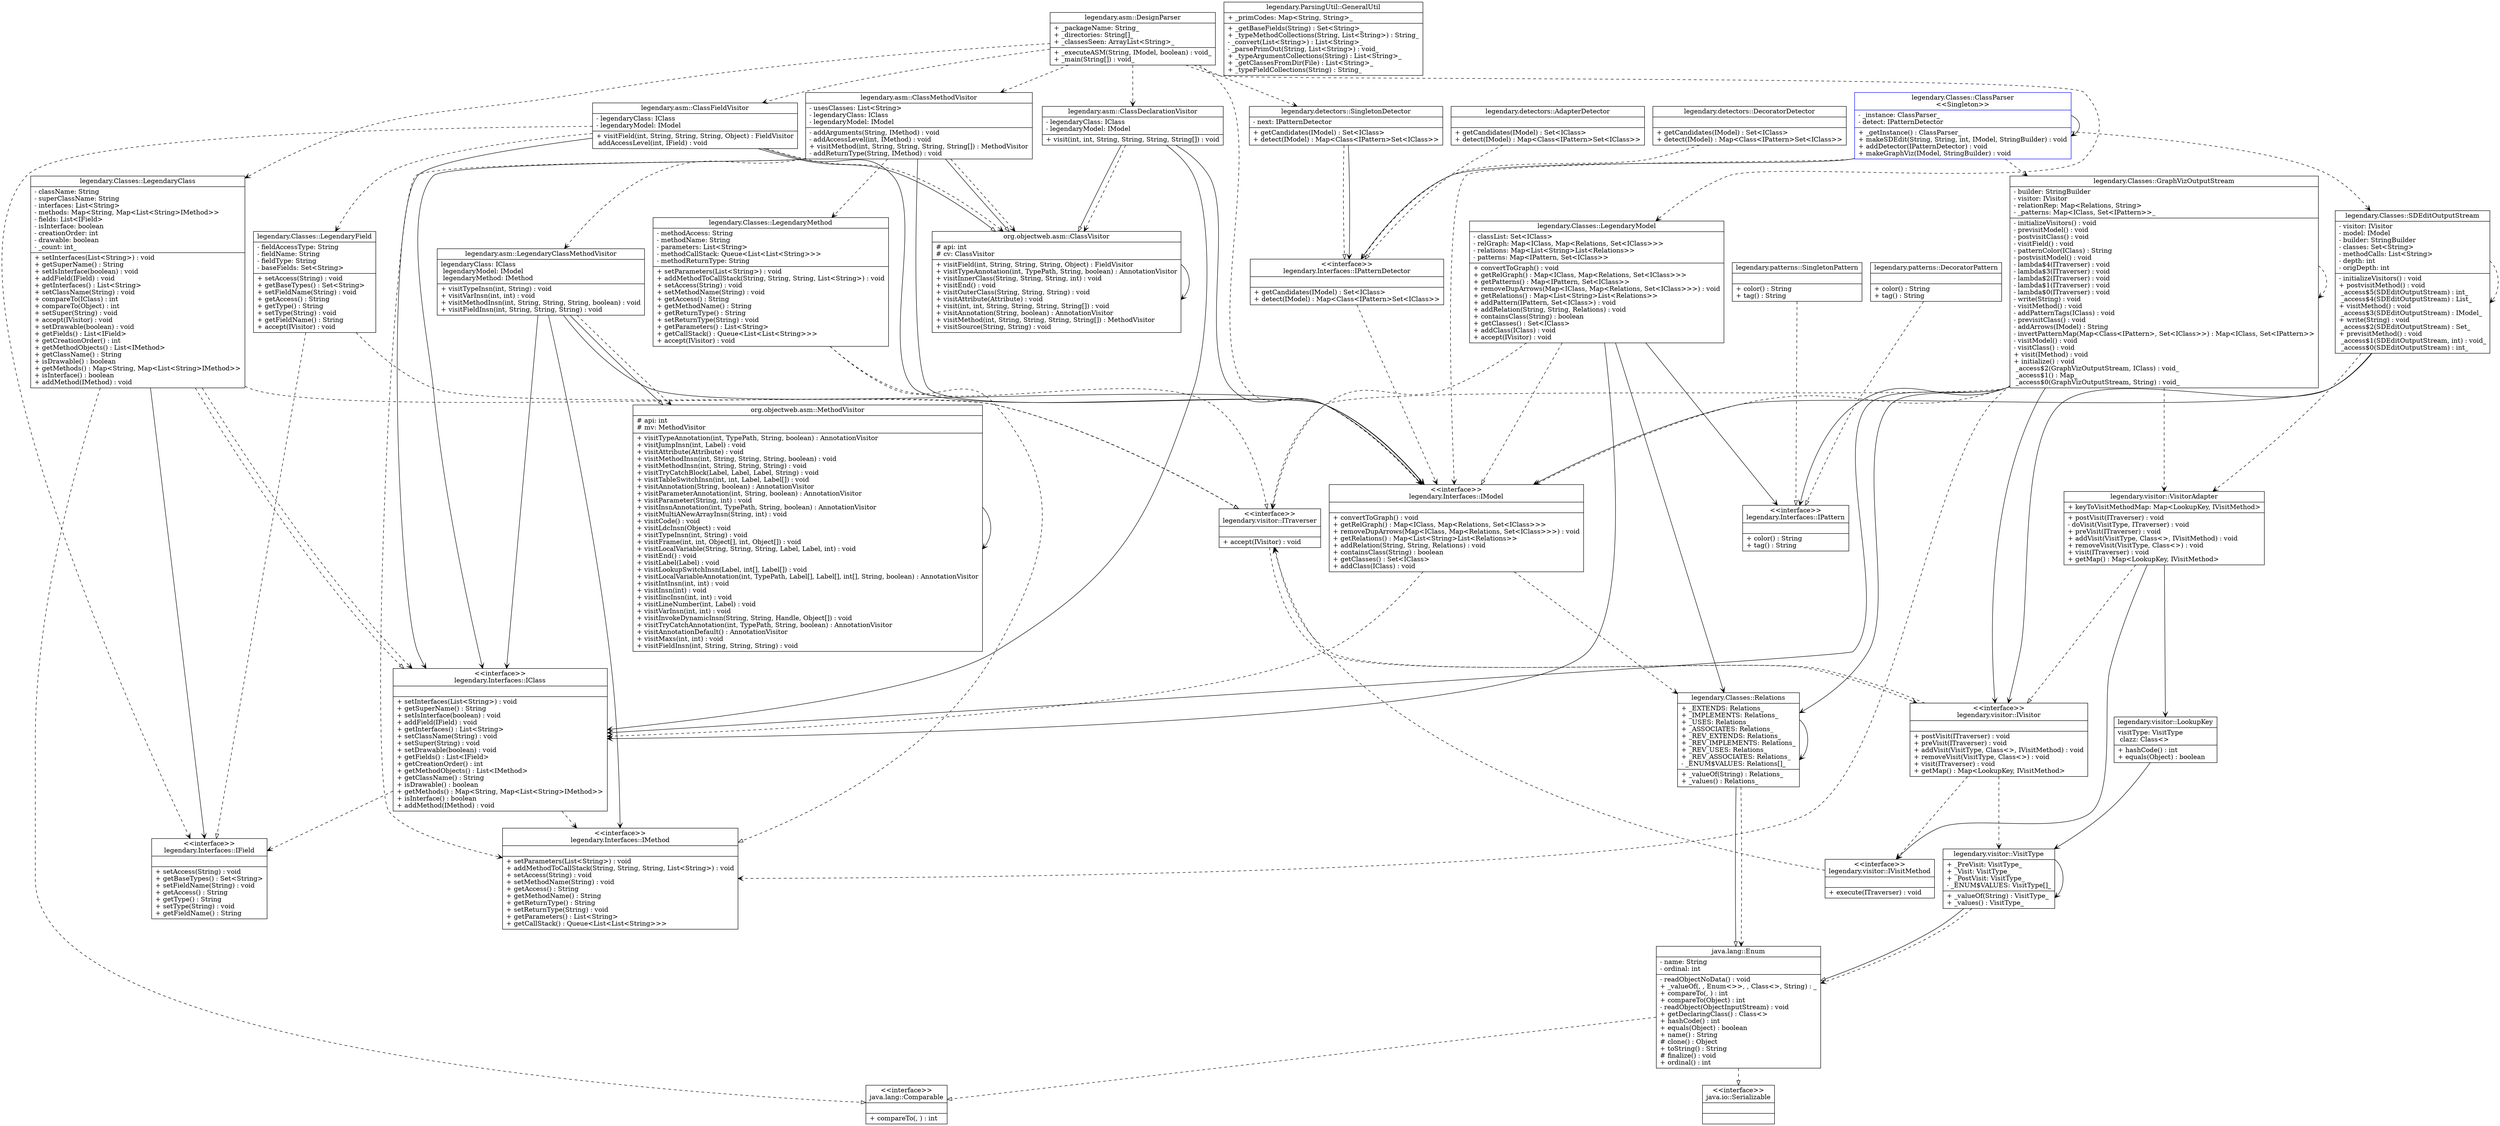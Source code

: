 digraph G{
	node [shape = "record"]
legendaryasmClassDeclarationVisitor [
	label = "{legendary.asm::ClassDeclarationVisitor|
	- legendaryClass: IClass\l
	- legendaryModel: IModel\l
	|
	+ visit(int, int, String, String, String, String[]) : void\l
	}"
	]
orgobjectwebasmClassVisitor [
	label = "{org.objectweb.asm::ClassVisitor|
	# api: int\l
	# cv: ClassVisitor\l
	|
	+ visitField(int, String, String, String, Object) : FieldVisitor\l
	+ visitTypeAnnotation(int, TypePath, String, boolean) : AnnotationVisitor\l
	+ visitInnerClass(String, String, String, int) : void\l
	+ visitEnd() : void\l
	+ visitOuterClass(String, String, String) : void\l
	+ visitAttribute(Attribute) : void\l
	+ visit(int, int, String, String, String, String[]) : void\l
	+ visitAnnotation(String, boolean) : AnnotationVisitor\l
	+ visitMethod(int, String, String, String, String[]) : MethodVisitor\l
	+ visitSource(String, String) : void\l
	}"
	]
legendaryasmClassFieldVisitor [
	label = "{legendary.asm::ClassFieldVisitor|
	- legendaryClass: IClass\l
	- legendaryModel: IModel\l
	|
	+ visitField(int, String, String, String, Object) : FieldVisitor\l
	 addAccessLevel(int, IField) : void\l
	}"
	]
legendaryasmClassMethodVisitor [
	label = "{legendary.asm::ClassMethodVisitor|
	- usesClasses: List\<String\>\l
	- legendaryClass: IClass\l
	- legendaryModel: IModel\l
	|
	- addArguments(String, IMethod) : void\l
	- addAccessLevel(int, IMethod) : void\l
	+ visitMethod(int, String, String, String, String[]) : MethodVisitor\l
	- addReturnType(String, IMethod) : void\l
	}"
	]
legendaryasmDesignParser [
	label = "{legendary.asm::DesignParser|
	+ _packageName: String_\l
	+ _directories: String[]_\l
	+ _classesSeen: ArrayList\<String\>_\l
	|
	+ _executeASM(String, IModel, boolean) : void_\l
	+ _main(String[]) : void_\l
	}"
	]
legendaryasmLegendaryClassMethodVisitor [
	label = "{legendary.asm::LegendaryClassMethodVisitor|
	 legendaryClass: IClass\l
	 legendaryModel: IModel\l
	 legendaryMethod: IMethod\l
	|
	+ visitTypeInsn(int, String) : void\l
	+ visitVarInsn(int, int) : void\l
	+ visitMethodInsn(int, String, String, String, boolean) : void\l
	+ visitFieldInsn(int, String, String, String) : void\l
	}"
	]
orgobjectwebasmMethodVisitor [
	label = "{org.objectweb.asm::MethodVisitor|
	# api: int\l
	# mv: MethodVisitor\l
	|
	+ visitTypeAnnotation(int, TypePath, String, boolean) : AnnotationVisitor\l
	+ visitJumpInsn(int, Label) : void\l
	+ visitAttribute(Attribute) : void\l
	+ visitMethodInsn(int, String, String, String, boolean) : void\l
	+ visitMethodInsn(int, String, String, String) : void\l
	+ visitTryCatchBlock(Label, Label, Label, String) : void\l
	+ visitTableSwitchInsn(int, int, Label, Label[]) : void\l
	+ visitAnnotation(String, boolean) : AnnotationVisitor\l
	+ visitParameterAnnotation(int, String, boolean) : AnnotationVisitor\l
	+ visitParameter(String, int) : void\l
	+ visitInsnAnnotation(int, TypePath, String, boolean) : AnnotationVisitor\l
	+ visitMultiANewArrayInsn(String, int) : void\l
	+ visitCode() : void\l
	+ visitLdcInsn(Object) : void\l
	+ visitTypeInsn(int, String) : void\l
	+ visitFrame(int, int, Object[], int, Object[]) : void\l
	+ visitLocalVariable(String, String, String, Label, Label, int) : void\l
	+ visitEnd() : void\l
	+ visitLabel(Label) : void\l
	+ visitLookupSwitchInsn(Label, int[], Label[]) : void\l
	+ visitLocalVariableAnnotation(int, TypePath, Label[], Label[], int[], String, boolean) : AnnotationVisitor\l
	+ visitIntInsn(int, int) : void\l
	+ visitInsn(int) : void\l
	+ visitIincInsn(int, int) : void\l
	+ visitLineNumber(int, Label) : void\l
	+ visitVarInsn(int, int) : void\l
	+ visitInvokeDynamicInsn(String, String, Handle, Object[]) : void\l
	+ visitTryCatchAnnotation(int, TypePath, String, boolean) : AnnotationVisitor\l
	+ visitAnnotationDefault() : AnnotationVisitor\l
	+ visitMaxs(int, int) : void\l
	+ visitFieldInsn(int, String, String, String) : void\l
	}"
	]
legendaryClassesClassParser [
	label = "{legendary.Classes::ClassParser\n\<\<Singleton\>\>|
	- _instance: ClassParser_\l
	- detect: IPatternDetector\l
	|
	+ _getInstance() : ClassParser_\l
	+ makeSDEdit(String, String, int, IModel, StringBuilder) : void\l
	+ addDetector(IPatternDetector) : void\l
	+ makeGraphViz(IModel, StringBuilder) : void\l
	}"
	color = blue]
legendaryClassesGraphVizOutputStream [
	label = "{legendary.Classes::GraphVizOutputStream|
	- builder: StringBuilder\l
	- visitor: IVisitor\l
	- relationRep: Map\<Relations, String\>\l
	- _patterns: Map\<IClass, Set\<IPattern\>\>_\l
	|
	- initializeVisitors() : void\l
	- previsitModel() : void\l
	- postvisitClass() : void\l
	- visitField() : void\l
	- patternColor(IClass) : String\l
	- postvisitModel() : void\l
	- lambda$4(ITraverser) : void\l
	- lambda$3(ITraverser) : void\l
	- lambda$2(ITraverser) : void\l
	- lambda$1(ITraverser) : void\l
	- lambda$0(ITraverser) : void\l
	- write(String) : void\l
	- visitMethod() : void\l
	- addPatternTags(IClass) : void\l
	- previsitClass() : void\l
	- addArrows(IModel) : String\l
	- invertPatternMap(Map\<Class\<IPattern\>, Set\<IClass\>\>) : Map\<IClass, Set\<IPattern\>\>\l
	- visitModel() : void\l
	- visitClass() : void\l
	+ visit(IMethod) : void\l
	+ initialize() : void\l
	 _access$2(GraphVizOutputStream, IClass) : void_\l
	 _access$1() : Map_\l
	 _access$0(GraphVizOutputStream, String) : void_\l
	}"
	]
legendaryClassesLegendaryClass [
	label = "{legendary.Classes::LegendaryClass|
	- className: String\l
	- superClassName: String\l
	- interfaces: List\<String\>\l
	- methods: Map\<String, Map\<List\<String\>IMethod\>\>\l
	- fields: List\<IField\>\l
	- isInterface: boolean\l
	- creationOrder: int\l
	- drawable: boolean\l
	- _count: int_\l
	|
	+ setInterfaces(List\<String\>) : void\l
	+ getSuperName() : String\l
	+ setIsInterface(boolean) : void\l
	+ addField(IField) : void\l
	+ getInterfaces() : List\<String\>\l
	+ setClassName(String) : void\l
	+ compareTo(IClass) : int\l
	+ compareTo(Object) : int\l
	+ setSuper(String) : void\l
	+ accept(IVisitor) : void\l
	+ setDrawable(boolean) : void\l
	+ getFields() : List\<IField\>\l
	+ getCreationOrder() : int\l
	+ getMethodObjects() : List\<IMethod\>\l
	+ getClassName() : String\l
	+ isDrawable() : boolean\l
	+ getMethods() : Map\<String, Map\<List\<String\>IMethod\>\>\l
	+ isInterface() : boolean\l
	+ addMethod(IMethod) : void\l
	}"
	]
javalangComparable [
	label = "{\<\<interface\>\>\njava.lang::Comparable|
	|
	+ compareTo(, ) : int\l
	}"
	]
legendaryClassesLegendaryField [
	label = "{legendary.Classes::LegendaryField|
	- fieldAccessType: String\l
	- fieldName: String\l
	- fieldType: String\l
	- baseFields: Set\<String\>\l
	|
	+ setAccess(String) : void\l
	+ getBaseTypes() : Set\<String\>\l
	+ setFieldName(String) : void\l
	+ getAccess() : String\l
	+ getType() : String\l
	+ setType(String) : void\l
	+ getFieldName() : String\l
	+ accept(IVisitor) : void\l
	}"
	]
legendaryClassesLegendaryMethod [
	label = "{legendary.Classes::LegendaryMethod|
	- methodAccess: String\l
	- methodName: String\l
	- parameters: List\<String\>\l
	- methodCallStack: Queue\<List\<List\<String\>\>\>\l
	- methodReturnType: String\l
	|
	+ setParameters(List\<String\>) : void\l
	+ addMethodToCallStack(String, String, String, List\<String\>) : void\l
	+ setAccess(String) : void\l
	+ setMethodName(String) : void\l
	+ getAccess() : String\l
	+ getMethodName() : String\l
	+ getReturnType() : String\l
	+ setReturnType(String) : void\l
	+ getParameters() : List\<String\>\l
	+ getCallStack() : Queue\<List\<List\<String\>\>\>\l
	+ accept(IVisitor) : void\l
	}"
	]
legendaryClassesLegendaryModel [
	label = "{legendary.Classes::LegendaryModel|
	- classList: Set\<IClass\>\l
	- relGraph: Map\<IClass, Map\<Relations, Set\<IClass\>\>\>\l
	- relations: Map\<List\<String\>List\<Relations\>\>\l
	- patterns: Map\<IPattern, Set\<IClass\>\>\l
	|
	+ convertToGraph() : void\l
	+ getRelGraph() : Map\<IClass, Map\<Relations, Set\<IClass\>\>\>\l
	+ getPatterns() : Map\<IPattern, Set\<IClass\>\>\l
	+ removeDupArrows(Map\<IClass, Map\<Relations, Set\<IClass\>\>\>) : void\l
	+ getRelations() : Map\<List\<String\>List\<Relations\>\>\l
	+ addPattern(IPattern, Set\<IClass\>) : void\l
	+ addRelation(String, String, Relations) : void\l
	+ containsClass(String) : boolean\l
	+ getClasses() : Set\<IClass\>\l
	+ addClass(IClass) : void\l
	+ accept(IVisitor) : void\l
	}"
	]
legendaryClassesRelations [
	label = "{legendary.Classes::Relations|
	+ _EXTENDS: Relations_\l
	+ _IMPLEMENTS: Relations_\l
	+ _USES: Relations_\l
	+ _ASSOCIATES: Relations_\l
	+ _REV_EXTENDS: Relations_\l
	+ _REV_IMPLEMENTS: Relations_\l
	+ _REV_USES: Relations_\l
	+ _REV_ASSOCIATES: Relations_\l
	- _ENUM$VALUES: Relations[]_\l
	|
	+ _valueOf(String) : Relations_\l
	+ _values() : Relations_\l
	}"
	]
javalangEnum [
	label = "{java.lang::Enum|
	- name: String\l
	- ordinal: int\l
	|
	- readObjectNoData() : void\l
	+ _valueOf(, , Enum\<\>\>, , Class\<\>, String) : _\l
	+ compareTo(, ) : int\l
	+ compareTo(Object) : int\l
	- readObject(ObjectInputStream) : void\l
	+ getDeclaringClass() : Class\<\>\l
	+ hashCode() : int\l
	+ equals(Object) : boolean\l
	+ name() : String\l
	# clone() : Object\l
	+ toString() : String\l
	# finalize() : void\l
	+ ordinal() : int\l
	}"
	]
javalangComparable [
	label = "{\<\<interface\>\>\njava.lang::Comparable|
	|
	+ compareTo(, ) : int\l
	}"
	]
javaioSerializable [
	label = "{\<\<interface\>\>\njava.io::Serializable|
	|
	}"
	]
legendaryClassesSDEditOutputStream [
	label = "{legendary.Classes::SDEditOutputStream|
	- visitor: IVisitor\l
	- model: IModel\l
	- builder: StringBuilder\l
	- classes: Set\<String\>\l
	- methodCalls: List\<String\>\l
	- depth: int\l
	- origDepth: int\l
	|
	- initializeVisitors() : void\l
	+ postvisitMethod() : void\l
	 _access$5(SDEditOutputStream) : int_\l
	 _access$4(SDEditOutputStream) : List_\l
	+ visitMethod() : void\l
	 _access$3(SDEditOutputStream) : IModel_\l
	+ write(String) : void\l
	 _access$2(SDEditOutputStream) : Set_\l
	+ previsitMethod() : void\l
	 _access$1(SDEditOutputStream, int) : void_\l
	 _access$0(SDEditOutputStream) : int_\l
	}"
	]
legendarydetectorsAdapterDetector [
	label = "{legendary.detectors::AdapterDetector|
	|
	+ getCandidates(IModel) : Set\<IClass\>\l
	+ detect(IModel) : Map\<Class\<IPattern\>Set\<IClass\>\>\l
	}"
	]
legendarydetectorsDecoratorDetector [
	label = "{legendary.detectors::DecoratorDetector|
	|
	+ getCandidates(IModel) : Set\<IClass\>\l
	+ detect(IModel) : Map\<Class\<IPattern\>Set\<IClass\>\>\l
	}"
	]
legendarydetectorsSingletonDetector [
	label = "{legendary.detectors::SingletonDetector|
	- next: IPatternDetector\l
	|
	+ getCandidates(IModel) : Set\<IClass\>\l
	+ detect(IModel) : Map\<Class\<IPattern\>Set\<IClass\>\>\l
	}"
	]
legendaryInterfacesIClass [
	label = "{\<\<interface\>\>\nlegendary.Interfaces::IClass|
	|
	+ setInterfaces(List\<String\>) : void\l
	+ getSuperName() : String\l
	+ setIsInterface(boolean) : void\l
	+ addField(IField) : void\l
	+ getInterfaces() : List\<String\>\l
	+ setClassName(String) : void\l
	+ setSuper(String) : void\l
	+ setDrawable(boolean) : void\l
	+ getFields() : List\<IField\>\l
	+ getCreationOrder() : int\l
	+ getMethodObjects() : List\<IMethod\>\l
	+ getClassName() : String\l
	+ isDrawable() : boolean\l
	+ getMethods() : Map\<String, Map\<List\<String\>IMethod\>\>\l
	+ isInterface() : boolean\l
	+ addMethod(IMethod) : void\l
	}"
	]
legendaryInterfacesIField [
	label = "{\<\<interface\>\>\nlegendary.Interfaces::IField|
	|
	+ setAccess(String) : void\l
	+ getBaseTypes() : Set\<String\>\l
	+ setFieldName(String) : void\l
	+ getAccess() : String\l
	+ getType() : String\l
	+ setType(String) : void\l
	+ getFieldName() : String\l
	}"
	]
legendaryInterfacesIMethod [
	label = "{\<\<interface\>\>\nlegendary.Interfaces::IMethod|
	|
	+ setParameters(List\<String\>) : void\l
	+ addMethodToCallStack(String, String, String, List\<String\>) : void\l
	+ setAccess(String) : void\l
	+ setMethodName(String) : void\l
	+ getAccess() : String\l
	+ getMethodName() : String\l
	+ getReturnType() : String\l
	+ setReturnType(String) : void\l
	+ getParameters() : List\<String\>\l
	+ getCallStack() : Queue\<List\<List\<String\>\>\>\l
	}"
	]
legendaryInterfacesIModel [
	label = "{\<\<interface\>\>\nlegendary.Interfaces::IModel|
	|
	+ convertToGraph() : void\l
	+ getRelGraph() : Map\<IClass, Map\<Relations, Set\<IClass\>\>\>\l
	+ removeDupArrows(Map\<IClass, Map\<Relations, Set\<IClass\>\>\>) : void\l
	+ getRelations() : Map\<List\<String\>List\<Relations\>\>\l
	+ addRelation(String, String, Relations) : void\l
	+ containsClass(String) : boolean\l
	+ getClasses() : Set\<IClass\>\l
	+ addClass(IClass) : void\l
	}"
	]
legendaryInterfacesIPattern [
	label = "{\<\<interface\>\>\nlegendary.Interfaces::IPattern|
	|
	+ color() : String\l
	+ tag() : String\l
	}"
	]
legendaryInterfacesIPatternDetector [
	label = "{\<\<interface\>\>\nlegendary.Interfaces::IPatternDetector|
	|
	+ getCandidates(IModel) : Set\<IClass\>\l
	+ detect(IModel) : Map\<Class\<IPattern\>Set\<IClass\>\>\l
	}"
	]
legendaryParsingUtilGeneralUtil [
	label = "{legendary.ParsingUtil::GeneralUtil|
	+ _primCodes: Map\<String, String\>_\l
	|
	+ _getBaseFields(String) : Set\<String\>_\l
	+ _typeMethodCollections(String, List\<String\>) : String_\l
	- _convert(List\<String\>) : List\<String\>_\l
	- _parsePrimOut(String, List\<String\>) : void_\l
	+ _typeArgumentCollections(String) : List\<String\>_\l
	+ _getClassesFromDir(File) : List\<String\>_\l
	+ _typeFieldCollections(String) : String_\l
	}"
	]
legendarypatternsDecoratorPattern [
	label = "{legendary.patterns::DecoratorPattern|
	|
	+ color() : String\l
	+ tag() : String\l
	}"
	]
legendarypatternsSingletonPattern [
	label = "{legendary.patterns::SingletonPattern|
	|
	+ color() : String\l
	+ tag() : String\l
	}"
	]
legendaryvisitorITraverser [
	label = "{\<\<interface\>\>\nlegendary.visitor::ITraverser|
	|
	+ accept(IVisitor) : void\l
	}"
	]
legendaryvisitorIVisitMethod [
	label = "{\<\<interface\>\>\nlegendary.visitor::IVisitMethod|
	|
	+ execute(ITraverser) : void\l
	}"
	]
legendaryvisitorIVisitor [
	label = "{\<\<interface\>\>\nlegendary.visitor::IVisitor|
	|
	+ postVisit(ITraverser) : void\l
	+ preVisit(ITraverser) : void\l
	+ addVisit(VisitType, Class\<\>, IVisitMethod) : void\l
	+ removeVisit(VisitType, Class\<\>) : void\l
	+ visit(ITraverser) : void\l
	+ getMap() : Map\<LookupKey, IVisitMethod\>\l
	}"
	]
legendaryvisitorLookupKey [
	label = "{legendary.visitor::LookupKey|
	 visitType: VisitType\l
	 clazz: Class\<\>\l
	|
	+ hashCode() : int\l
	+ equals(Object) : boolean\l
	}"
	]
legendaryvisitorVisitorAdapter [
	label = "{legendary.visitor::VisitorAdapter|
	+ keyToVisitMethodMap: Map\<LookupKey, IVisitMethod\>\l
	|
	+ postVisit(ITraverser) : void\l
	- doVisit(VisitType, ITraverser) : void\l
	+ preVisit(ITraverser) : void\l
	+ addVisit(VisitType, Class\<\>, IVisitMethod) : void\l
	+ removeVisit(VisitType, Class\<\>) : void\l
	+ visit(ITraverser) : void\l
	+ getMap() : Map\<LookupKey, IVisitMethod\>\l
	}"
	]
legendaryvisitorVisitType [
	label = "{legendary.visitor::VisitType|
	+ _PreVisit: VisitType_\l
	+ _Visit: VisitType_\l
	+ _PostVisit: VisitType_\l
	- _ENUM$VALUES: VisitType[]_\l
	|
	+ _valueOf(String) : VisitType_\l
	+ _values() : VisitType_\l
	}"
	]
	edge [style = "dashed"] [arrowhead = "empty"]
	legendaryClassesLegendaryClass->javalangComparable
	edge [style = "dashed"] [arrowhead = "empty"]
	legendaryClassesLegendaryClass->legendaryvisitorITraverser
	edge [style = "dashed"] [arrowhead = "empty"]
	legendaryClassesLegendaryClass->legendaryInterfacesIClass
	edge [style = "dashed"] [arrowhead = "open"]
	legendaryClassesLegendaryClass->legendaryInterfacesIClass
	edge [style = "solid"] [arrowhead = "open"]
	legendaryClassesLegendaryClass->legendaryInterfacesIField
	edge [style = "solid"] [arrowhead = "empty"]
	legendaryasmClassFieldVisitor->orgobjectwebasmClassVisitor
	edge [style = "dashed"] [arrowhead = "open"]
	legendaryasmClassFieldVisitor->legendaryInterfacesIField
	edge [style = "dashed"] [arrowhead = "open"]
	legendaryasmClassFieldVisitor->legendaryClassesLegendaryField
	edge [style = "dashed"] [arrowhead = "open"]
	legendaryasmClassFieldVisitor->orgobjectwebasmClassVisitor
	edge [style = "solid"] [arrowhead = "open"]
	legendaryasmClassFieldVisitor->legendaryInterfacesIModel
	edge [style = "solid"] [arrowhead = "open"]
	legendaryasmClassFieldVisitor->legendaryInterfacesIClass
	edge [style = "dashed"] [arrowhead = "empty"]
	legendaryvisitorVisitorAdapter->legendaryvisitorIVisitor
	edge [style = "solid"] [arrowhead = "open"]
	legendaryvisitorVisitorAdapter->legendaryvisitorLookupKey
	edge [style = "solid"] [arrowhead = "open"]
	legendaryvisitorVisitorAdapter->legendaryvisitorIVisitMethod
	edge [style = "dashed"] [arrowhead = "empty"]
	legendarypatternsSingletonPattern->legendaryInterfacesIPattern
	edge [style = "dashed"] [arrowhead = "open"]
	legendaryClassesSDEditOutputStream->legendaryvisitorVisitorAdapter
	edge [style = "dashed"] [arrowhead = "open"]
	legendaryClassesSDEditOutputStream->legendaryClassesSDEditOutputStream
	edge [style = "solid"] [arrowhead = "open"]
	legendaryClassesSDEditOutputStream->legendaryInterfacesIModel
	edge [style = "solid"] [arrowhead = "open"]
	legendaryClassesSDEditOutputStream->legendaryvisitorIVisitor
	edge [style = "dashed"] [arrowhead = "open"]
	legendaryvisitorIVisitor->legendaryvisitorVisitType
	edge [style = "dashed"] [arrowhead = "open"]
	legendaryvisitorIVisitor->legendaryvisitorITraverser
	edge [style = "dashed"] [arrowhead = "open"]
	legendaryvisitorIVisitor->legendaryvisitorIVisitMethod
	edge [style = "dashed"] [arrowhead = "open"]
	legendaryClassesClassParser->legendaryInterfacesIModel
	edge [style = "dashed"] [arrowhead = "open"]
	legendaryClassesClassParser->legendaryClassesGraphVizOutputStream
	edge [style = "dashed"] [arrowhead = "open"]
	legendaryClassesClassParser->legendaryClassesSDEditOutputStream
	edge [style = "solid"] [arrowhead = "open"]
	legendaryClassesClassParser->legendaryInterfacesIPatternDetector
	edge [style = "solid"] [arrowhead = "open"]
	legendaryClassesClassParser->legendaryClassesClassParser
	edge [style = "dashed"] [arrowhead = "empty"]
	legendarydetectorsDecoratorDetector->legendaryInterfacesIPatternDetector
	edge [style = "solid"] [arrowhead = "open"]
	legendaryvisitorLookupKey->legendaryvisitorVisitType
	edge [style = "solid"] [arrowhead = "empty"]
	legendaryClassesRelations->javalangEnum
	edge [style = "dashed"] [arrowhead = "open"]
	legendaryClassesRelations->javalangEnum
	edge [style = "solid"] [arrowhead = "open"]
	legendaryClassesRelations->legendaryClassesRelations
	edge [style = "solid"] [arrowhead = "open"]
	orgobjectwebasmClassVisitor->orgobjectwebasmClassVisitor
	edge [style = "dashed"] [arrowhead = "empty"]
	legendarydetectorsAdapterDetector->legendaryInterfacesIPatternDetector
	edge [style = "dashed"] [arrowhead = "open"]
	legendaryInterfacesIModel->legendaryClassesRelations
	edge [style = "dashed"] [arrowhead = "open"]
	legendaryInterfacesIModel->legendaryInterfacesIClass
	edge [style = "dashed"] [arrowhead = "empty"]
	javalangEnum->javaioSerializable
	edge [style = "dashed"] [arrowhead = "empty"]
	javalangEnum->javalangComparable
	edge [style = "dashed"] [arrowhead = "open"]
	legendaryClassesGraphVizOutputStream->legendaryInterfacesIModel
	edge [style = "dashed"] [arrowhead = "open"]
	legendaryClassesGraphVizOutputStream->legendaryClassesGraphVizOutputStream
	edge [style = "dashed"] [arrowhead = "open"]
	legendaryClassesGraphVizOutputStream->legendaryvisitorVisitorAdapter
	edge [style = "dashed"] [arrowhead = "open"]
	legendaryClassesGraphVizOutputStream->legendaryvisitorITraverser
	edge [style = "dashed"] [arrowhead = "open"]
	legendaryClassesGraphVizOutputStream->legendaryInterfacesIMethod
	edge [style = "solid"] [arrowhead = "open"]
	legendaryClassesGraphVizOutputStream->legendaryInterfacesIPattern
	edge [style = "solid"] [arrowhead = "open"]
	legendaryClassesGraphVizOutputStream->legendaryClassesRelations
	edge [style = "solid"] [arrowhead = "open"]
	legendaryClassesGraphVizOutputStream->legendaryInterfacesIClass
	edge [style = "solid"] [arrowhead = "open"]
	legendaryClassesGraphVizOutputStream->legendaryvisitorIVisitor
	edge [style = "dashed"] [arrowhead = "empty"]
	legendaryClassesLegendaryField->legendaryInterfacesIField
	edge [style = "dashed"] [arrowhead = "empty"]
	legendaryClassesLegendaryField->legendaryvisitorITraverser
	edge [style = "dashed"] [arrowhead = "open"]
	legendaryvisitorITraverser->legendaryvisitorIVisitor
	edge [style = "dashed"] [arrowhead = "empty"]
	legendarydetectorsSingletonDetector->legendaryInterfacesIPatternDetector
	edge [style = "solid"] [arrowhead = "open"]
	legendarydetectorsSingletonDetector->legendaryInterfacesIPatternDetector
	edge [style = "dashed"] [arrowhead = "open"]
	legendaryvisitorIVisitMethod->legendaryvisitorITraverser
	edge [style = "dashed"] [arrowhead = "empty"]
	legendaryClassesLegendaryMethod->legendaryvisitorITraverser
	edge [style = "dashed"] [arrowhead = "empty"]
	legendaryClassesLegendaryMethod->legendaryInterfacesIMethod
	edge [style = "dashed"] [arrowhead = "empty"]
	legendarypatternsDecoratorPattern->legendaryInterfacesIPattern
	edge [style = "dashed"] [arrowhead = "open"]
	legendaryasmDesignParser->legendaryClassesLegendaryClass
	edge [style = "dashed"] [arrowhead = "open"]
	legendaryasmDesignParser->legendaryInterfacesIModel
	edge [style = "dashed"] [arrowhead = "open"]
	legendaryasmDesignParser->legendaryasmClassFieldVisitor
	edge [style = "dashed"] [arrowhead = "open"]
	legendaryasmDesignParser->legendaryasmClassDeclarationVisitor
	edge [style = "dashed"] [arrowhead = "open"]
	legendaryasmDesignParser->legendarydetectorsSingletonDetector
	edge [style = "dashed"] [arrowhead = "open"]
	legendaryasmDesignParser->legendaryClassesLegendaryModel
	edge [style = "dashed"] [arrowhead = "open"]
	legendaryasmDesignParser->legendaryasmClassMethodVisitor
	edge [style = "solid"] [arrowhead = "empty"]
	legendaryvisitorVisitType->javalangEnum
	edge [style = "dashed"] [arrowhead = "open"]
	legendaryvisitorVisitType->javalangEnum
	edge [style = "solid"] [arrowhead = "open"]
	legendaryvisitorVisitType->legendaryvisitorVisitType
	edge [style = "dashed"] [arrowhead = "open"]
	legendaryInterfacesIPatternDetector->legendaryInterfacesIModel
	edge [style = "solid"] [arrowhead = "empty"]
	legendaryasmClassDeclarationVisitor->orgobjectwebasmClassVisitor
	edge [style = "dashed"] [arrowhead = "open"]
	legendaryasmClassDeclarationVisitor->orgobjectwebasmClassVisitor
	edge [style = "solid"] [arrowhead = "open"]
	legendaryasmClassDeclarationVisitor->legendaryInterfacesIModel
	edge [style = "solid"] [arrowhead = "open"]
	legendaryasmClassDeclarationVisitor->legendaryInterfacesIClass
	edge [style = "solid"] [arrowhead = "open"]
	orgobjectwebasmMethodVisitor->orgobjectwebasmMethodVisitor
	edge [style = "dashed"] [arrowhead = "empty"]
	legendaryClassesLegendaryModel->legendaryInterfacesIModel
	edge [style = "dashed"] [arrowhead = "empty"]
	legendaryClassesLegendaryModel->legendaryvisitorITraverser
	edge [style = "solid"] [arrowhead = "open"]
	legendaryClassesLegendaryModel->legendaryInterfacesIPattern
	edge [style = "solid"] [arrowhead = "open"]
	legendaryClassesLegendaryModel->legendaryClassesRelations
	edge [style = "solid"] [arrowhead = "open"]
	legendaryClassesLegendaryModel->legendaryInterfacesIClass
	edge [style = "solid"] [arrowhead = "empty"]
	legendaryasmClassMethodVisitor->orgobjectwebasmClassVisitor
	edge [style = "dashed"] [arrowhead = "open"]
	legendaryasmClassMethodVisitor->legendaryClassesLegendaryMethod
	edge [style = "dashed"] [arrowhead = "open"]
	legendaryasmClassMethodVisitor->orgobjectwebasmClassVisitor
	edge [style = "dashed"] [arrowhead = "open"]
	legendaryasmClassMethodVisitor->legendaryInterfacesIMethod
	edge [style = "dashed"] [arrowhead = "open"]
	legendaryasmClassMethodVisitor->legendaryasmLegendaryClassMethodVisitor
	edge [style = "solid"] [arrowhead = "open"]
	legendaryasmClassMethodVisitor->legendaryInterfacesIModel
	edge [style = "solid"] [arrowhead = "open"]
	legendaryasmClassMethodVisitor->legendaryInterfacesIClass
	edge [style = "dashed"] [arrowhead = "open"]
	legendaryInterfacesIClass->legendaryInterfacesIField
	edge [style = "dashed"] [arrowhead = "open"]
	legendaryInterfacesIClass->legendaryInterfacesIMethod
	edge [style = "solid"] [arrowhead = "empty"]
	legendaryasmLegendaryClassMethodVisitor->orgobjectwebasmMethodVisitor
	edge [style = "dashed"] [arrowhead = "open"]
	legendaryasmLegendaryClassMethodVisitor->orgobjectwebasmMethodVisitor
	edge [style = "solid"] [arrowhead = "open"]
	legendaryasmLegendaryClassMethodVisitor->legendaryInterfacesIModel
	edge [style = "solid"] [arrowhead = "open"]
	legendaryasmLegendaryClassMethodVisitor->legendaryInterfacesIClass
	edge [style = "solid"] [arrowhead = "open"]
	legendaryasmLegendaryClassMethodVisitor->legendaryInterfacesIMethod
}